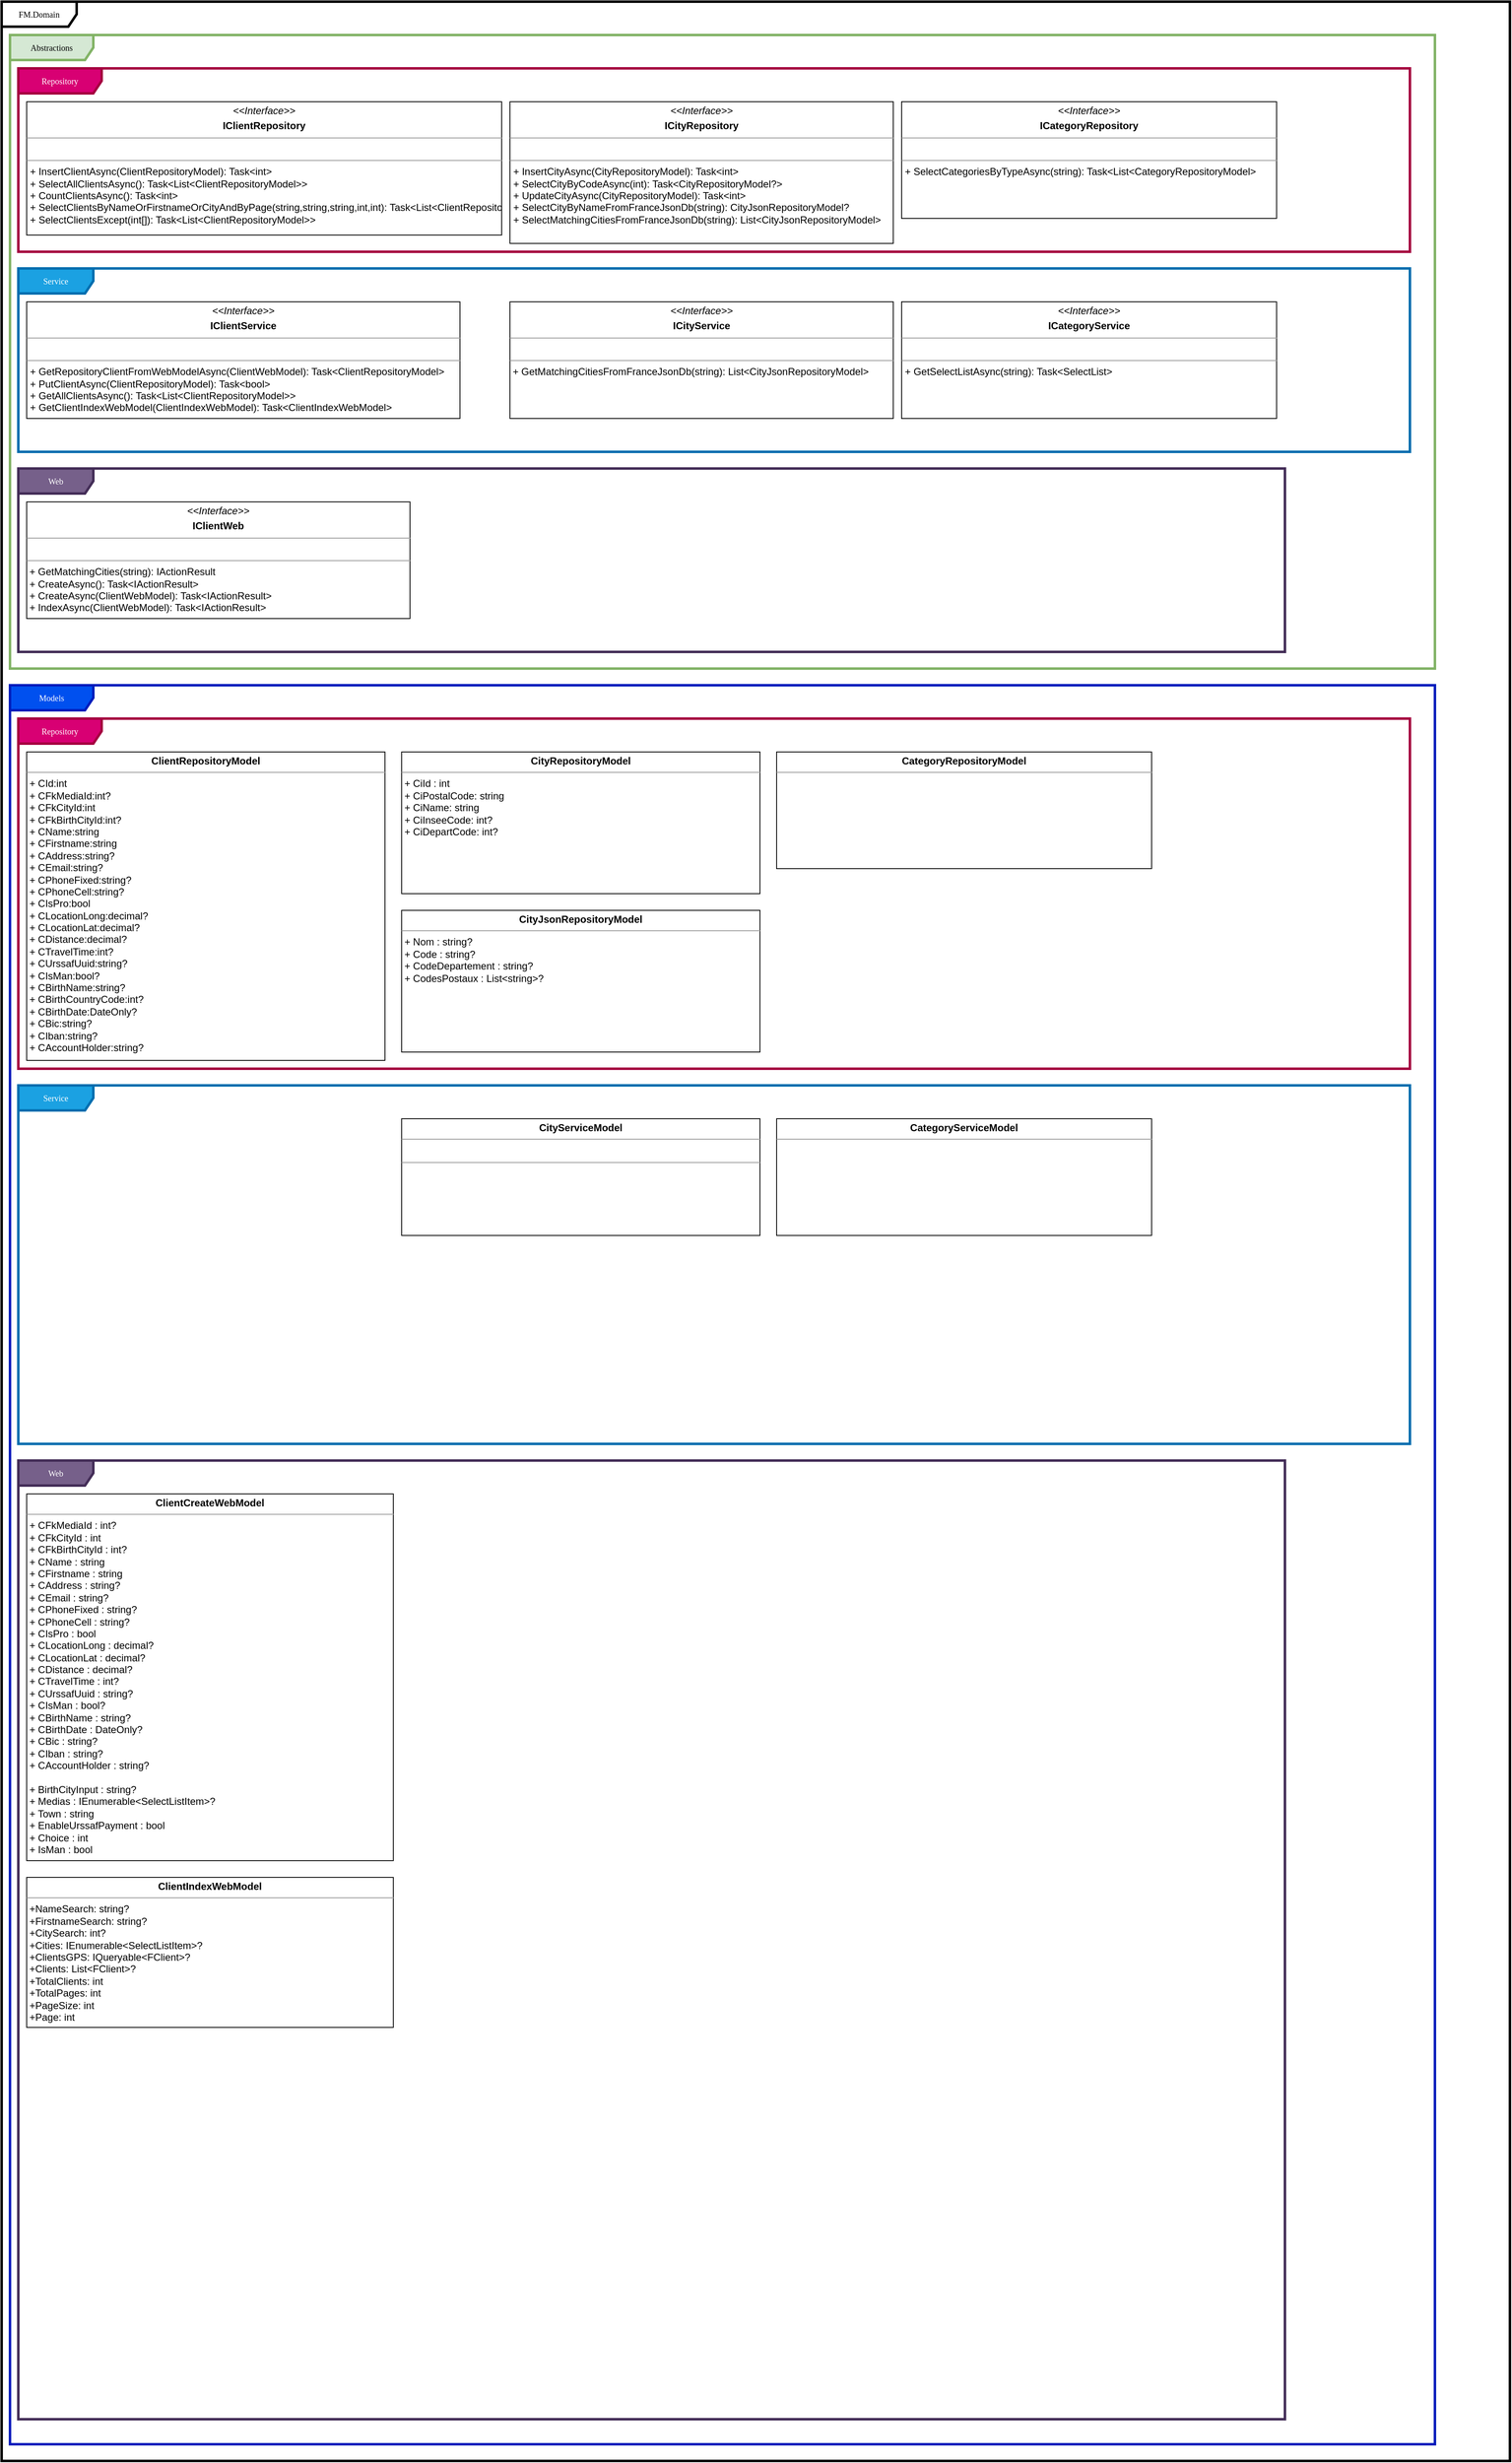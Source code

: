 <mxfile version="21.6.8" type="device">
  <diagram name="Page-1" id="c4acf3e9-155e-7222-9cf6-157b1a14988f">
    <mxGraphModel dx="1434" dy="754" grid="1" gridSize="10" guides="1" tooltips="1" connect="1" arrows="1" fold="1" page="1" pageScale="1" pageWidth="827" pageHeight="1169" background="none" math="0" shadow="0">
      <root>
        <mxCell id="0" />
        <mxCell id="1" parent="0" />
        <mxCell id="17acba5748e5396b-1" value="&lt;div&gt;FM.Domain&lt;/div&gt;" style="shape=umlFrame;whiteSpace=wrap;html=1;rounded=0;shadow=0;comic=0;labelBackgroundColor=none;strokeWidth=3;fontFamily=Verdana;fontSize=10;align=center;width=90;height=30;fillColor=none;" parent="1" vertex="1">
          <mxGeometry x="10" y="20" width="1810" height="2950" as="geometry" />
        </mxCell>
        <mxCell id="qIQWEk4-Nql_6bRXQTqS-10" value="Models" style="shape=umlFrame;whiteSpace=wrap;html=1;rounded=0;shadow=0;comic=0;labelBackgroundColor=none;strokeWidth=3;fontFamily=Verdana;fontSize=10;align=center;width=100;height=30;fillColor=#0050ef;fontColor=#ffffff;strokeColor=#001DBC;" parent="1" vertex="1">
          <mxGeometry x="20" y="840" width="1710" height="2110" as="geometry" />
        </mxCell>
        <mxCell id="qIQWEk4-Nql_6bRXQTqS-9" value="Abstractions" style="shape=umlFrame;whiteSpace=wrap;html=1;rounded=0;shadow=0;comic=0;labelBackgroundColor=none;strokeWidth=3;fontFamily=Verdana;fontSize=10;align=center;width=100;height=30;fillColor=#d5e8d4;strokeColor=#82b366;fillStyle=auto;" parent="1" vertex="1">
          <mxGeometry x="20" y="60" width="1710" height="760" as="geometry" />
        </mxCell>
        <mxCell id="qIQWEk4-Nql_6bRXQTqS-2" value="&lt;div&gt;Repository&lt;br&gt;&lt;/div&gt;" style="shape=umlFrame;whiteSpace=wrap;html=1;rounded=0;shadow=0;comic=0;labelBackgroundColor=none;strokeWidth=3;fontFamily=Verdana;fontSize=10;align=center;width=100;height=30;fillColor=#d80073;fontColor=#ffffff;strokeColor=#A50040;" parent="1" vertex="1">
          <mxGeometry x="30" y="100" width="1670" height="220" as="geometry" />
        </mxCell>
        <mxCell id="5d2195bd80daf111-18" value="&lt;p style=&quot;margin:0px;margin-top:4px;text-align:center;&quot;&gt;&lt;i&gt;&amp;lt;&amp;lt;Interface&amp;gt;&amp;gt;&lt;/i&gt;&lt;/p&gt;&lt;p style=&quot;margin:0px;margin-top:4px;text-align:center;&quot;&gt;&lt;b&gt;IClientRepository&lt;/b&gt;&lt;br&gt;&lt;/p&gt;&lt;hr size=&quot;1&quot;&gt;&lt;p style=&quot;margin:0px;margin-left:4px;&quot;&gt;&lt;br&gt;&lt;/p&gt;&lt;hr size=&quot;1&quot;&gt;&lt;p style=&quot;margin:0px;margin-left:4px;&quot;&gt;+ InsertClientAsync(ClientRepositoryModel): Task&amp;lt;int&amp;gt;&lt;/p&gt;&lt;p style=&quot;margin:0px;margin-left:4px;&quot;&gt;+ SelectAllClientsAsync(): Task&amp;lt;List&amp;lt;ClientRepositoryModel&amp;gt;&amp;gt;&lt;/p&gt;&lt;p style=&quot;margin:0px;margin-left:4px;&quot;&gt;+ CountClientsAsync(): Task&amp;lt;int&amp;gt;&lt;/p&gt;&lt;p style=&quot;margin:0px;margin-left:4px;&quot;&gt;+ SelectClientsByNameOrFirstnameOrCityAndByPage(string,string,string,int,int): Task&amp;lt;List&amp;lt;ClientRepositoryModel&amp;gt;&amp;gt;&lt;/p&gt;&lt;p style=&quot;margin:0px;margin-left:4px;&quot;&gt;+ SelectClientsExcept(int[]): Task&amp;lt;List&amp;lt;ClientRepositoryModel&amp;gt;&amp;gt;&lt;/p&gt;&lt;p style=&quot;margin:0px;margin-left:4px;&quot;&gt;&lt;/p&gt;" style="verticalAlign=top;align=left;overflow=fill;fontSize=12;fontFamily=Helvetica;html=1;rounded=0;shadow=0;comic=0;labelBackgroundColor=none;strokeWidth=1" parent="1" vertex="1">
          <mxGeometry x="40" y="140" width="570" height="160" as="geometry" />
        </mxCell>
        <mxCell id="qIQWEk4-Nql_6bRXQTqS-1" value="&lt;div&gt;Service&lt;/div&gt;" style="shape=umlFrame;whiteSpace=wrap;html=1;rounded=0;shadow=0;comic=0;labelBackgroundColor=none;strokeWidth=3;fontFamily=Verdana;fontSize=10;align=center;width=90;height=30;fillColor=#1ba1e2;fontColor=#ffffff;strokeColor=#006EAF;" parent="1" vertex="1">
          <mxGeometry x="30" y="340" width="1670" height="220" as="geometry" />
        </mxCell>
        <mxCell id="qIQWEk4-Nql_6bRXQTqS-3" value="&lt;div&gt;Web&lt;br&gt;&lt;/div&gt;" style="shape=umlFrame;whiteSpace=wrap;html=1;rounded=0;shadow=0;comic=0;labelBackgroundColor=none;strokeWidth=3;fontFamily=Verdana;fontSize=10;align=center;width=90;height=30;fillColor=#76608a;fontColor=#ffffff;strokeColor=#432D57;" parent="1" vertex="1">
          <mxGeometry x="30" y="580" width="1520" height="220" as="geometry" />
        </mxCell>
        <mxCell id="qIQWEk4-Nql_6bRXQTqS-5" value="&lt;p style=&quot;margin:0px;margin-top:4px;text-align:center;&quot;&gt;&lt;i&gt;&amp;lt;&amp;lt;Interface&amp;gt;&amp;gt;&lt;/i&gt;&lt;/p&gt;&lt;p style=&quot;margin:0px;margin-top:4px;text-align:center;&quot;&gt;&lt;b&gt;ICategoryRepository&lt;/b&gt;&lt;br&gt;&lt;/p&gt;&lt;hr size=&quot;1&quot;&gt;&lt;p style=&quot;margin:0px;margin-left:4px;&quot;&gt;&lt;br&gt;&lt;/p&gt;&lt;hr size=&quot;1&quot;&gt;&lt;p style=&quot;margin:0px;margin-left:4px;&quot;&gt;+ SelectCategoriesByTypeAsync(string): Task&amp;lt;List&amp;lt;CategoryRepositoryModel&amp;gt;&lt;br&gt;&lt;br&gt;&lt;/p&gt;" style="verticalAlign=top;align=left;overflow=fill;fontSize=12;fontFamily=Helvetica;html=1;rounded=0;shadow=0;comic=0;labelBackgroundColor=none;strokeWidth=1" parent="1" vertex="1">
          <mxGeometry x="1090" y="140" width="450" height="140" as="geometry" />
        </mxCell>
        <mxCell id="qIQWEk4-Nql_6bRXQTqS-6" value="&lt;p style=&quot;margin:0px;margin-top:4px;text-align:center;&quot;&gt;&lt;i&gt;&amp;lt;&amp;lt;Interface&amp;gt;&amp;gt;&lt;/i&gt;&lt;/p&gt;&lt;p style=&quot;margin:0px;margin-top:4px;text-align:center;&quot;&gt;&lt;b&gt;ICategoryService&lt;/b&gt;&lt;br&gt;&lt;/p&gt;&lt;hr size=&quot;1&quot;&gt;&lt;p style=&quot;margin:0px;margin-left:4px;&quot;&gt;&lt;br&gt;&lt;/p&gt;&lt;hr size=&quot;1&quot;&gt;&lt;p style=&quot;margin:0px;margin-left:4px;&quot;&gt;+ GetSelectListAsync(string): Task&amp;lt;SelectList&amp;gt;&lt;br&gt;&lt;br&gt;&lt;/p&gt;" style="verticalAlign=top;align=left;overflow=fill;fontSize=12;fontFamily=Helvetica;html=1;rounded=0;shadow=0;comic=0;labelBackgroundColor=none;strokeWidth=1" parent="1" vertex="1">
          <mxGeometry x="1090" y="380" width="450" height="140" as="geometry" />
        </mxCell>
        <mxCell id="qIQWEk4-Nql_6bRXQTqS-7" value="&lt;p style=&quot;margin:0px;margin-top:4px;text-align:center;&quot;&gt;&lt;i&gt;&amp;lt;&amp;lt;Interface&amp;gt;&amp;gt;&lt;/i&gt;&lt;/p&gt;&lt;p style=&quot;margin:0px;margin-top:4px;text-align:center;&quot;&gt;&lt;b&gt;IClientService&lt;/b&gt;&lt;br&gt;&lt;/p&gt;&lt;hr size=&quot;1&quot;&gt;&lt;p style=&quot;margin:0px;margin-left:4px;&quot;&gt;&lt;br&gt;&lt;/p&gt;&lt;hr size=&quot;1&quot;&gt;&lt;p style=&quot;margin:0px;margin-left:4px;&quot;&gt;+ GetRepositoryClientFromWebModelAsync(ClientWebModel): Task&amp;lt;ClientRepositoryModel&amp;gt;&lt;/p&gt;&lt;p style=&quot;margin:0px;margin-left:4px;&quot;&gt;+ PutClientAsync(ClientRepositoryModel): Task&amp;lt;bool&amp;gt;&lt;/p&gt;&lt;p style=&quot;margin:0px;margin-left:4px;&quot;&gt;+ GetAllClientsAsync(): Task&amp;lt;List&amp;lt;ClientRepositoryModel&amp;gt;&amp;gt;&lt;/p&gt;&lt;p style=&quot;margin:0px;margin-left:4px;&quot;&gt;+ GetClientIndexWebModel(ClientIndexWebModel): Task&amp;lt;ClientIndexWebModel&amp;gt;&lt;/p&gt;&lt;p style=&quot;margin:0px;margin-left:4px;&quot;&gt;&lt;/p&gt;" style="verticalAlign=top;align=left;overflow=fill;fontSize=12;fontFamily=Helvetica;html=1;rounded=0;shadow=0;comic=0;labelBackgroundColor=none;strokeWidth=1" parent="1" vertex="1">
          <mxGeometry x="40" y="380" width="520" height="140" as="geometry" />
        </mxCell>
        <mxCell id="qIQWEk4-Nql_6bRXQTqS-8" value="&lt;p style=&quot;margin:0px;margin-top:4px;text-align:center;&quot;&gt;&lt;i&gt;&amp;lt;&amp;lt;Interface&amp;gt;&amp;gt;&lt;/i&gt;&lt;/p&gt;&lt;p style=&quot;margin:0px;margin-top:4px;text-align:center;&quot;&gt;&lt;b&gt;ICityService&lt;/b&gt;&lt;br&gt;&lt;/p&gt;&lt;hr size=&quot;1&quot;&gt;&lt;p style=&quot;margin:0px;margin-left:4px;&quot;&gt;&lt;br&gt;&lt;/p&gt;&lt;hr size=&quot;1&quot;&gt;&amp;nbsp;+ GetMatchingCitiesFromFranceJsonDb(string): List&amp;lt;CityJsonRepositoryModel&amp;gt;" style="verticalAlign=top;align=left;overflow=fill;fontSize=12;fontFamily=Helvetica;html=1;rounded=0;shadow=0;comic=0;labelBackgroundColor=none;strokeWidth=1" parent="1" vertex="1">
          <mxGeometry x="620" y="380" width="460" height="140" as="geometry" />
        </mxCell>
        <mxCell id="qIQWEk4-Nql_6bRXQTqS-11" value="&lt;div&gt;Repository&lt;br&gt;&lt;/div&gt;" style="shape=umlFrame;whiteSpace=wrap;html=1;rounded=0;shadow=0;comic=0;labelBackgroundColor=none;strokeWidth=3;fontFamily=Verdana;fontSize=10;align=center;width=100;height=30;fillColor=#d80073;fontColor=#ffffff;strokeColor=#A50040;" parent="1" vertex="1">
          <mxGeometry x="30" y="880" width="1670" height="420" as="geometry" />
        </mxCell>
        <mxCell id="qIQWEk4-Nql_6bRXQTqS-12" value="&lt;p style=&quot;margin:0px;margin-top:4px;text-align:center;&quot;&gt;&lt;b&gt;ClientRepositoryModel&lt;/b&gt;&lt;br&gt;&lt;/p&gt;&lt;hr size=&quot;1&quot;&gt;&amp;nbsp;+ CId:int&lt;br&gt;&amp;nbsp;+ CFkMediaId:int?&lt;br&gt;&amp;nbsp;+ CFkCityId:int&lt;br&gt;&amp;nbsp;+ CFkBirthCityId:int?&lt;br&gt;&amp;nbsp;+ CName:string&lt;br&gt;&amp;nbsp;+ CFirstname:string&lt;br&gt;&amp;nbsp;+ CAddress:string?&lt;br&gt;&amp;nbsp;+ CEmail:string?&lt;br&gt;&amp;nbsp;+ CPhoneFixed:string?&lt;br&gt;&amp;nbsp;+ CPhoneCell:string?&lt;br&gt;&amp;nbsp;+ CIsPro:bool&lt;br&gt;&amp;nbsp;+ CLocationLong:decimal?&lt;br&gt;&amp;nbsp;+ CLocationLat:decimal?&lt;br&gt;&amp;nbsp;+ CDistance:decimal?&lt;br&gt;&amp;nbsp;+ CTravelTime:int?&lt;br&gt;&amp;nbsp;+ CUrssafUuid:string?&lt;br&gt;&amp;nbsp;+ CIsMan:bool?&lt;br&gt;&amp;nbsp;+ CBirthName:string?&lt;br&gt;&amp;nbsp;+ CBirthCountryCode:int?&lt;br&gt;&amp;nbsp;+ CBirthDate:DateOnly?&lt;br&gt;&amp;nbsp;+ CBic:string?&lt;br&gt;&amp;nbsp;+ CIban:string?&lt;br&gt;&amp;nbsp;+ CAccountHolder:string?" style="verticalAlign=top;align=left;overflow=fill;fontSize=12;fontFamily=Helvetica;html=1;rounded=0;shadow=0;comic=0;labelBackgroundColor=none;strokeWidth=1" parent="1" vertex="1">
          <mxGeometry x="40" y="920" width="430" height="370" as="geometry" />
        </mxCell>
        <mxCell id="qIQWEk4-Nql_6bRXQTqS-13" value="&lt;div&gt;Service&lt;/div&gt;" style="shape=umlFrame;whiteSpace=wrap;html=1;rounded=0;shadow=0;comic=0;labelBackgroundColor=none;strokeWidth=3;fontFamily=Verdana;fontSize=10;align=center;width=90;height=30;fillColor=#1ba1e2;fontColor=#ffffff;strokeColor=#006EAF;" parent="1" vertex="1">
          <mxGeometry x="30" y="1320" width="1670" height="430" as="geometry" />
        </mxCell>
        <mxCell id="qIQWEk4-Nql_6bRXQTqS-14" value="&lt;div&gt;Web&lt;br&gt;&lt;/div&gt;" style="shape=umlFrame;whiteSpace=wrap;html=1;rounded=0;shadow=0;comic=0;labelBackgroundColor=none;strokeWidth=3;fontFamily=Verdana;fontSize=10;align=center;width=90;height=30;fillColor=#76608a;fontColor=#ffffff;strokeColor=#432D57;" parent="1" vertex="1">
          <mxGeometry x="30" y="1770" width="1520" height="1150" as="geometry" />
        </mxCell>
        <mxCell id="qIQWEk4-Nql_6bRXQTqS-15" value="&lt;p style=&quot;margin:0px;margin-top:4px;text-align:center;&quot;&gt;&lt;b&gt;CityRepositoryModel&lt;/b&gt;&lt;br&gt;&lt;/p&gt;&lt;hr size=&quot;1&quot;&gt;&lt;div&gt;&amp;nbsp;+ CiId : int&lt;br&gt;&amp;nbsp;+ CiPostalCode: string&lt;/div&gt;&lt;div&gt;&amp;nbsp;+ CiName: string&lt;/div&gt;&lt;div&gt;&amp;nbsp;+ CiInseeCode: int?&lt;/div&gt;&lt;div&gt;&amp;nbsp;+ CiDepartCode: int?&lt;/div&gt;&lt;p style=&quot;margin:0px;margin-left:4px;&quot;&gt;&lt;/p&gt;&lt;p style=&quot;margin:0px;margin-left:4px;&quot;&gt;&lt;/p&gt;" style="verticalAlign=top;align=left;overflow=fill;fontSize=12;fontFamily=Helvetica;html=1;rounded=0;shadow=0;comic=0;labelBackgroundColor=none;strokeWidth=1" parent="1" vertex="1">
          <mxGeometry x="490" y="920" width="430" height="170" as="geometry" />
        </mxCell>
        <mxCell id="qIQWEk4-Nql_6bRXQTqS-16" value="&lt;p style=&quot;margin:0px;margin-top:4px;text-align:center;&quot;&gt;&lt;b&gt;CategoryRepositoryModel&lt;/b&gt;&lt;br&gt;&lt;/p&gt;&lt;hr size=&quot;1&quot;&gt;&lt;p style=&quot;margin:0px;margin-left:4px;&quot;&gt;&lt;br&gt;&lt;/p&gt;&lt;p style=&quot;margin:0px;margin-left:4px;&quot;&gt;&lt;br&gt;&lt;/p&gt;" style="verticalAlign=top;align=left;overflow=fill;fontSize=12;fontFamily=Helvetica;html=1;rounded=0;shadow=0;comic=0;labelBackgroundColor=none;strokeWidth=1" parent="1" vertex="1">
          <mxGeometry x="940" y="920" width="450" height="140" as="geometry" />
        </mxCell>
        <mxCell id="qIQWEk4-Nql_6bRXQTqS-17" value="&lt;p style=&quot;margin:0px;margin-top:4px;text-align:center;&quot;&gt;&lt;b&gt;CategoryServiceModel&lt;/b&gt;&lt;br&gt;&lt;/p&gt;&lt;hr size=&quot;1&quot;&gt;&lt;p style=&quot;margin:0px;margin-left:4px;&quot;&gt;&lt;br&gt;&lt;/p&gt;&lt;p style=&quot;margin:0px;margin-left:4px;&quot;&gt;&lt;br&gt;&lt;/p&gt;" style="verticalAlign=top;align=left;overflow=fill;fontSize=12;fontFamily=Helvetica;html=1;rounded=0;shadow=0;comic=0;labelBackgroundColor=none;strokeWidth=1" parent="1" vertex="1">
          <mxGeometry x="940" y="1360" width="450" height="140" as="geometry" />
        </mxCell>
        <mxCell id="qIQWEk4-Nql_6bRXQTqS-18" value="&lt;p style=&quot;margin:0px;margin-top:4px;text-align:center;&quot;&gt;&lt;b&gt;ClientCreateWebModel&lt;/b&gt;&lt;br&gt;&lt;/p&gt;&lt;hr size=&quot;1&quot;&gt;&amp;nbsp;+ CFkMediaId : int?&lt;br&gt;&amp;nbsp;+ CFkCityId : int&lt;br&gt;&amp;nbsp;+ CFkBirthCityId : int?&lt;br&gt;&amp;nbsp;+ CName : string&lt;br&gt;&amp;nbsp;+ CFirstname : string&lt;br&gt;&amp;nbsp;+ CAddress : string?&lt;br&gt;&amp;nbsp;+ CEmail : string?&lt;br&gt;&amp;nbsp;+ CPhoneFixed : string?&lt;br&gt;&amp;nbsp;+ CPhoneCell : string?&lt;br&gt;&amp;nbsp;+ CIsPro : bool&lt;br&gt;&amp;nbsp;+ CLocationLong : decimal?&lt;br&gt;&amp;nbsp;+ CLocationLat : decimal?&lt;br&gt;&amp;nbsp;+ CDistance : decimal?&lt;br&gt;&amp;nbsp;+ CTravelTime : int?&lt;br&gt;&amp;nbsp;+ CUrssafUuid : string?&lt;br&gt;&amp;nbsp;+ CIsMan : bool?&lt;br&gt;&amp;nbsp;+ CBirthName : string?&lt;br&gt;&amp;nbsp;+ CBirthDate : DateOnly?&lt;br&gt;&amp;nbsp;+ CBic : string?&lt;br&gt;&amp;nbsp;+ CIban : string?&lt;br&gt;&lt;div&gt;&amp;nbsp;+ CAccountHolder : string?&lt;/div&gt;&lt;div&gt;&lt;br&gt;&lt;/div&gt;&amp;nbsp;+ BirthCityInput : string?&lt;br&gt;&amp;nbsp;+ Medias : IEnumerable&amp;lt;SelectListItem&amp;gt;?&lt;br&gt;&lt;div&gt;&amp;nbsp;+ Town : string&lt;br&gt;&amp;nbsp;+ EnableUrssafPayment : bool&lt;br&gt;&amp;nbsp;+ Choice : int&lt;br&gt;&amp;nbsp;+ IsMan : bool&lt;br&gt;&lt;/div&gt;&lt;p style=&quot;margin:0px;margin-left:4px;&quot;&gt;&lt;/p&gt;" style="verticalAlign=top;align=left;overflow=fill;fontSize=12;fontFamily=Helvetica;html=1;rounded=0;shadow=0;comic=0;labelBackgroundColor=none;strokeWidth=1" parent="1" vertex="1">
          <mxGeometry x="40" y="1810" width="440" height="440" as="geometry" />
        </mxCell>
        <mxCell id="qIQWEk4-Nql_6bRXQTqS-19" value="&lt;p style=&quot;margin:0px;margin-top:4px;text-align:center;&quot;&gt;&lt;b&gt;CityServiceModel&lt;/b&gt;&lt;br&gt;&lt;/p&gt;&lt;hr size=&quot;1&quot;&gt;&lt;p style=&quot;margin:0px;margin-left:4px;&quot;&gt;&lt;br&gt;&lt;/p&gt;&lt;hr size=&quot;1&quot;&gt;" style="verticalAlign=top;align=left;overflow=fill;fontSize=12;fontFamily=Helvetica;html=1;rounded=0;shadow=0;comic=0;labelBackgroundColor=none;strokeWidth=1" parent="1" vertex="1">
          <mxGeometry x="490" y="1360" width="430" height="140" as="geometry" />
        </mxCell>
        <mxCell id="qIQWEk4-Nql_6bRXQTqS-20" value="&lt;p style=&quot;margin:0px;margin-top:4px;text-align:center;&quot;&gt;&lt;b&gt;CityJsonRepositoryModel&lt;/b&gt;&lt;br&gt;&lt;/p&gt;&lt;hr size=&quot;1&quot;&gt;&amp;nbsp;+ Nom : string?&lt;br&gt;&amp;nbsp;+ Code : string?&lt;br&gt;&amp;nbsp;+ CodeDepartement : string?&lt;br&gt;&amp;nbsp;+ CodesPostaux : List&amp;lt;string&amp;gt;?&lt;p style=&quot;margin:0px;margin-left:4px;&quot;&gt;&lt;/p&gt;&lt;p style=&quot;margin:0px;margin-left:4px;&quot;&gt;&lt;/p&gt;" style="verticalAlign=top;align=left;overflow=fill;fontSize=12;fontFamily=Helvetica;html=1;rounded=0;shadow=0;comic=0;labelBackgroundColor=none;strokeWidth=1" parent="1" vertex="1">
          <mxGeometry x="490" y="1110" width="430" height="170" as="geometry" />
        </mxCell>
        <mxCell id="6qtF_0vw5hCiVWaXBpFf-1" value="&lt;p style=&quot;margin:0px;margin-top:4px;text-align:center;&quot;&gt;&lt;i&gt;&amp;lt;&amp;lt;Interface&amp;gt;&amp;gt;&lt;/i&gt;&lt;/p&gt;&lt;p style=&quot;margin:0px;margin-top:4px;text-align:center;&quot;&gt;&lt;b&gt;IClientWeb&lt;/b&gt;&lt;br&gt;&lt;/p&gt;&lt;hr size=&quot;1&quot;&gt;&lt;p style=&quot;margin:0px;margin-left:4px;&quot;&gt;&lt;br&gt;&lt;/p&gt;&lt;hr size=&quot;1&quot;&gt;&lt;div&gt;&amp;nbsp;+ GetMatchingCities(string): IActionResult&lt;/div&gt;&lt;div&gt;&amp;nbsp;+ CreateAsync(): Task&amp;lt;IActionResult&amp;gt;&lt;/div&gt;&lt;div&gt;&amp;nbsp;+ CreateAsync(ClientWebModel): Task&amp;lt;IActionResult&amp;gt;&lt;/div&gt;&lt;div&gt;&lt;div&gt;&amp;nbsp;+ IndexAsync(ClientWebModel): Task&amp;lt;IActionResult&amp;gt;&lt;/div&gt;&lt;/div&gt;" style="verticalAlign=top;align=left;overflow=fill;fontSize=12;fontFamily=Helvetica;html=1;rounded=0;shadow=0;comic=0;labelBackgroundColor=none;strokeWidth=1" parent="1" vertex="1">
          <mxGeometry x="40" y="620" width="460" height="140" as="geometry" />
        </mxCell>
        <mxCell id="6uyaSKjuWU_ujleCWWm4-1" value="&lt;p style=&quot;margin:0px;margin-top:4px;text-align:center;&quot;&gt;&lt;b&gt;ClientIndexWebModel&lt;/b&gt;&lt;br&gt;&lt;/p&gt;&lt;hr size=&quot;1&quot;&gt;&amp;nbsp;+NameSearch: string?&lt;br&gt;&amp;nbsp;+FirstnameSearch: string?&lt;br&gt;&amp;nbsp;+CitySearch: int?&lt;br&gt;&amp;nbsp;+Cities: IEnumerable&amp;lt;SelectListItem&amp;gt;?&lt;br&gt;&amp;nbsp;+ClientsGPS: IQueryable&amp;lt;FClient&amp;gt;?&lt;br&gt;&amp;nbsp;+Clients: List&amp;lt;FClient&amp;gt;?&lt;br&gt;&amp;nbsp;+TotalClients: int&lt;br&gt;&amp;nbsp;+TotalPages: int&lt;br&gt;&amp;nbsp;+PageSize: int&lt;br&gt;&amp;nbsp;+Page: int&lt;br&gt;&lt;p style=&quot;margin:0px;margin-left:4px;&quot;&gt;&lt;/p&gt;" style="verticalAlign=top;align=left;overflow=fill;fontSize=12;fontFamily=Helvetica;html=1;rounded=0;shadow=0;comic=0;labelBackgroundColor=none;strokeWidth=1" vertex="1" parent="1">
          <mxGeometry x="40" y="2270" width="440" height="180" as="geometry" />
        </mxCell>
        <mxCell id="qIQWEk4-Nql_6bRXQTqS-4" value="&lt;p style=&quot;margin:0px;margin-top:4px;text-align:center;&quot;&gt;&lt;i&gt;&amp;lt;&amp;lt;Interface&amp;gt;&amp;gt;&lt;/i&gt;&lt;/p&gt;&lt;p style=&quot;margin:0px;margin-top:4px;text-align:center;&quot;&gt;&lt;b&gt;ICityRepository&lt;/b&gt;&lt;br&gt;&lt;/p&gt;&lt;hr size=&quot;1&quot;&gt;&lt;p style=&quot;margin:0px;margin-left:4px;&quot;&gt;&lt;br&gt;&lt;/p&gt;&lt;hr size=&quot;1&quot;&gt;&lt;p style=&quot;margin:0px;margin-left:4px;&quot;&gt;+ InsertCityAsync(CityRepositoryModel): Task&amp;lt;int&amp;gt;&lt;/p&gt;&lt;p style=&quot;margin:0px;margin-left:4px;&quot;&gt;+ SelectCityByCodeAsync(int): Task&amp;lt;CityRepositoryModel?&amp;gt;&lt;/p&gt;&lt;p style=&quot;margin:0px;margin-left:4px;&quot;&gt;+ UpdateCityAsync(CityRepositoryModel): Task&amp;lt;int&amp;gt;&lt;/p&gt;&lt;p style=&quot;margin:0px;margin-left:4px;&quot;&gt;+ SelectCityByNameFromFranceJsonDb(string): CityJsonRepositoryModel?&lt;/p&gt;&lt;p style=&quot;margin:0px;margin-left:4px;&quot;&gt;&lt;/p&gt;&lt;p style=&quot;margin:0px;margin-left:4px;&quot;&gt;&lt;/p&gt;&lt;p style=&quot;margin:0px;margin-left:4px;&quot;&gt;+ SelectMatchingCitiesFromFranceJsonDb(string): List&amp;lt;CityJsonRepositoryModel&amp;gt;&lt;br&gt;&lt;/p&gt;" style="verticalAlign=top;align=left;overflow=fill;fontSize=12;fontFamily=Helvetica;html=1;rounded=0;shadow=0;comic=0;labelBackgroundColor=none;strokeWidth=1" parent="1" vertex="1">
          <mxGeometry x="620" y="140" width="460" height="170" as="geometry" />
        </mxCell>
      </root>
    </mxGraphModel>
  </diagram>
</mxfile>
